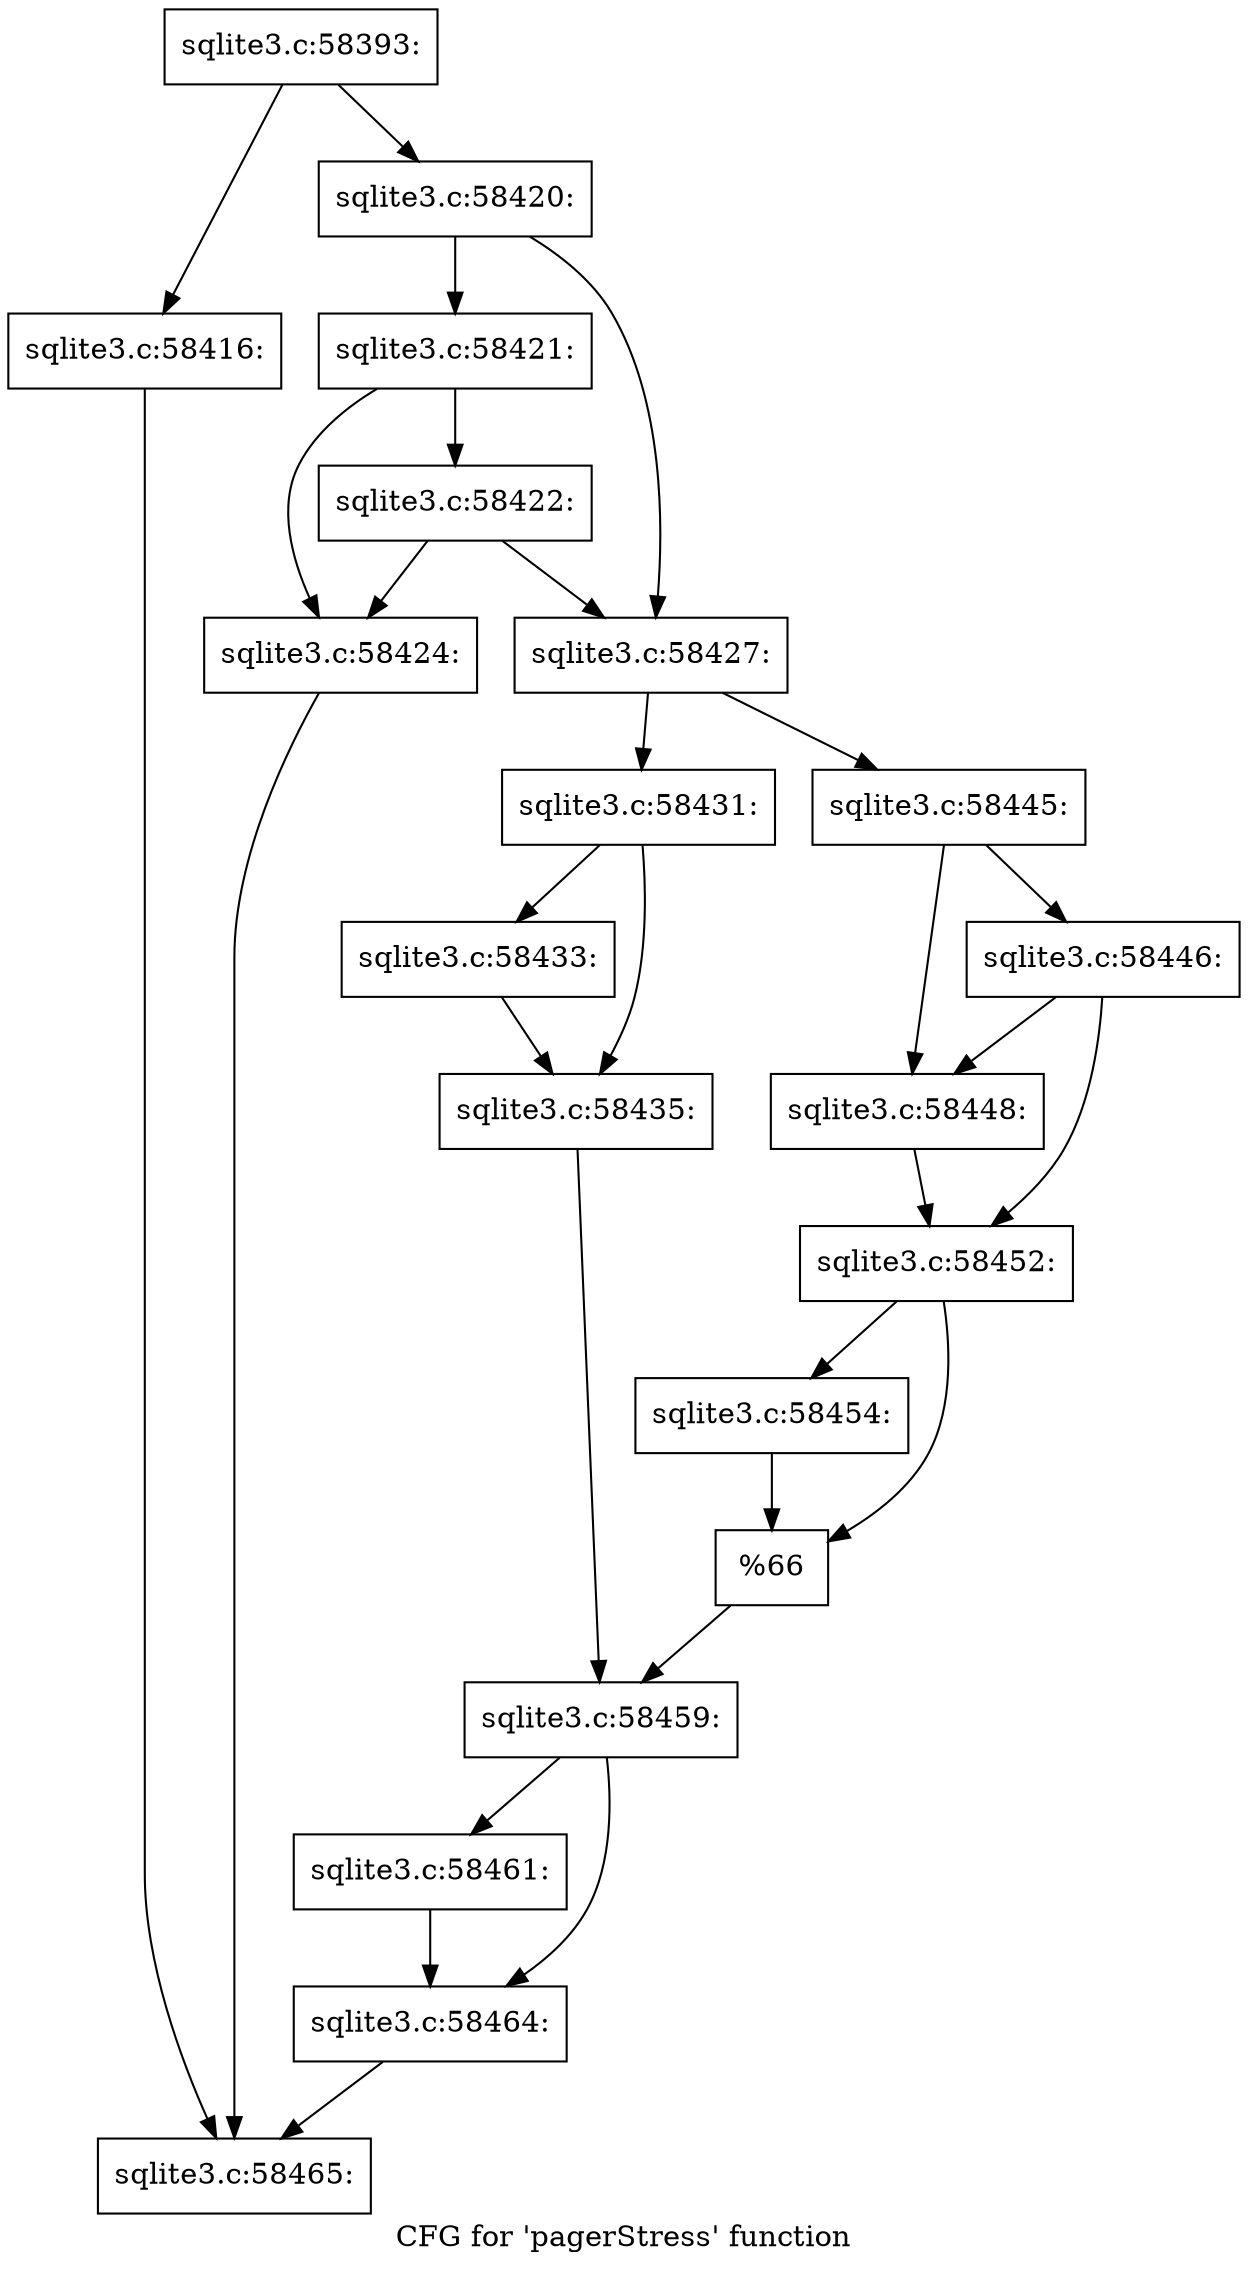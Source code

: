 digraph "CFG for 'pagerStress' function" {
	label="CFG for 'pagerStress' function";

	Node0x55c0f73224e0 [shape=record,label="{sqlite3.c:58393:}"];
	Node0x55c0f73224e0 -> Node0x55c0f7329500;
	Node0x55c0f73224e0 -> Node0x55c0f7329550;
	Node0x55c0f7329500 [shape=record,label="{sqlite3.c:58416:}"];
	Node0x55c0f7329500 -> Node0x55c0f7326150;
	Node0x55c0f7329550 [shape=record,label="{sqlite3.c:58420:}"];
	Node0x55c0f7329550 -> Node0x55c0f7329b50;
	Node0x55c0f7329550 -> Node0x55c0f7329b00;
	Node0x55c0f7329b50 [shape=record,label="{sqlite3.c:58421:}"];
	Node0x55c0f7329b50 -> Node0x55c0f7329ab0;
	Node0x55c0f7329b50 -> Node0x55c0f7329f80;
	Node0x55c0f7329f80 [shape=record,label="{sqlite3.c:58422:}"];
	Node0x55c0f7329f80 -> Node0x55c0f7329ab0;
	Node0x55c0f7329f80 -> Node0x55c0f7329b00;
	Node0x55c0f7329ab0 [shape=record,label="{sqlite3.c:58424:}"];
	Node0x55c0f7329ab0 -> Node0x55c0f7326150;
	Node0x55c0f7329b00 [shape=record,label="{sqlite3.c:58427:}"];
	Node0x55c0f7329b00 -> Node0x55c0f732b4e0;
	Node0x55c0f7329b00 -> Node0x55c0f732b580;
	Node0x55c0f732b4e0 [shape=record,label="{sqlite3.c:58431:}"];
	Node0x55c0f732b4e0 -> Node0x55c0f585a520;
	Node0x55c0f732b4e0 -> Node0x55c0f732c080;
	Node0x55c0f585a520 [shape=record,label="{sqlite3.c:58433:}"];
	Node0x55c0f585a520 -> Node0x55c0f732c080;
	Node0x55c0f732c080 [shape=record,label="{sqlite3.c:58435:}"];
	Node0x55c0f732c080 -> Node0x55c0f732b530;
	Node0x55c0f732b580 [shape=record,label="{sqlite3.c:58445:}"];
	Node0x55c0f732b580 -> Node0x55c0f56f5b40;
	Node0x55c0f732b580 -> Node0x55c0f732ccc0;
	Node0x55c0f732ccc0 [shape=record,label="{sqlite3.c:58446:}"];
	Node0x55c0f732ccc0 -> Node0x55c0f56f5b40;
	Node0x55c0f732ccc0 -> Node0x55c0f732c810;
	Node0x55c0f56f5b40 [shape=record,label="{sqlite3.c:58448:}"];
	Node0x55c0f56f5b40 -> Node0x55c0f732c810;
	Node0x55c0f732c810 [shape=record,label="{sqlite3.c:58452:}"];
	Node0x55c0f732c810 -> Node0x55c0f585a3e0;
	Node0x55c0f732c810 -> Node0x55c0f732dd00;
	Node0x55c0f585a3e0 [shape=record,label="{sqlite3.c:58454:}"];
	Node0x55c0f585a3e0 -> Node0x55c0f732dd00;
	Node0x55c0f732dd00 [shape=record,label="{%66}"];
	Node0x55c0f732dd00 -> Node0x55c0f732b530;
	Node0x55c0f732b530 [shape=record,label="{sqlite3.c:58459:}"];
	Node0x55c0f732b530 -> Node0x55c0f585a430;
	Node0x55c0f732b530 -> Node0x55c0f732e310;
	Node0x55c0f585a430 [shape=record,label="{sqlite3.c:58461:}"];
	Node0x55c0f585a430 -> Node0x55c0f732e310;
	Node0x55c0f732e310 [shape=record,label="{sqlite3.c:58464:}"];
	Node0x55c0f732e310 -> Node0x55c0f7326150;
	Node0x55c0f7326150 [shape=record,label="{sqlite3.c:58465:}"];
}
